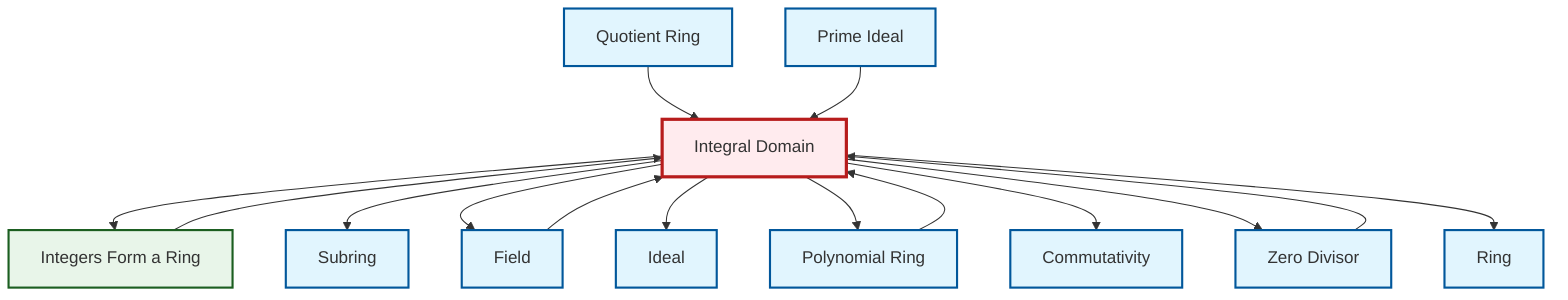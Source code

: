 graph TD
    classDef definition fill:#e1f5fe,stroke:#01579b,stroke-width:2px
    classDef theorem fill:#f3e5f5,stroke:#4a148c,stroke-width:2px
    classDef axiom fill:#fff3e0,stroke:#e65100,stroke-width:2px
    classDef example fill:#e8f5e9,stroke:#1b5e20,stroke-width:2px
    classDef current fill:#ffebee,stroke:#b71c1c,stroke-width:3px
    def-integral-domain["Integral Domain"]:::definition
    def-zero-divisor["Zero Divisor"]:::definition
    def-quotient-ring["Quotient Ring"]:::definition
    ex-integers-ring["Integers Form a Ring"]:::example
    def-polynomial-ring["Polynomial Ring"]:::definition
    def-ring["Ring"]:::definition
    def-subring["Subring"]:::definition
    def-field["Field"]:::definition
    def-prime-ideal["Prime Ideal"]:::definition
    def-ideal["Ideal"]:::definition
    def-commutativity["Commutativity"]:::definition
    def-integral-domain --> ex-integers-ring
    def-integral-domain --> def-subring
    def-quotient-ring --> def-integral-domain
    def-integral-domain --> def-field
    def-integral-domain --> def-ideal
    def-field --> def-integral-domain
    def-integral-domain --> def-polynomial-ring
    def-polynomial-ring --> def-integral-domain
    def-integral-domain --> def-commutativity
    def-zero-divisor --> def-integral-domain
    ex-integers-ring --> def-integral-domain
    def-integral-domain --> def-zero-divisor
    def-integral-domain --> def-ring
    def-prime-ideal --> def-integral-domain
    class def-integral-domain current